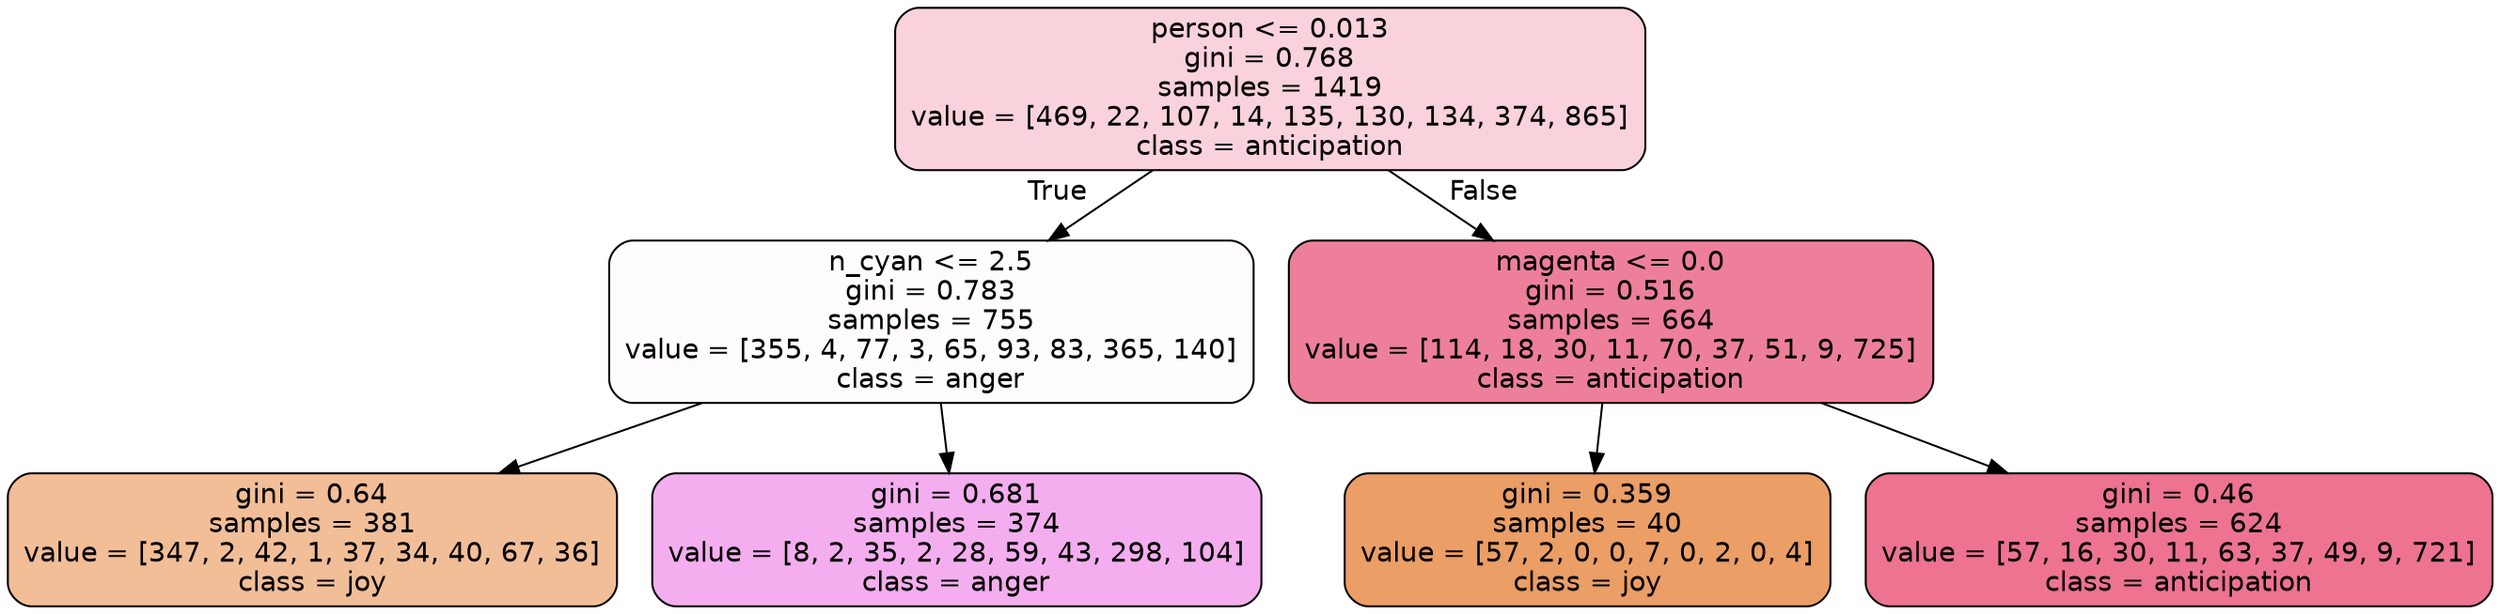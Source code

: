 digraph Tree {
node [shape=box, style="filled, rounded", color="black", fontname=helvetica] ;
edge [fontname=helvetica] ;
0 [label="person <= 0.013\ngini = 0.768\nsamples = 1419\nvalue = [469, 22, 107, 14, 135, 130, 134, 374, 865]\nclass = anticipation", fillcolor="#e5396439"] ;
1 [label="n_cyan <= 2.5\ngini = 0.783\nsamples = 755\nvalue = [355, 4, 77, 3, 65, 93, 83, 365, 140]\nclass = anger", fillcolor="#e539d703"] ;
0 -> 1 [labeldistance=2.5, labelangle=45, headlabel="True"] ;
2 [label="gini = 0.64\nsamples = 381\nvalue = [347, 2, 42, 1, 37, 34, 40, 67, 36]\nclass = joy", fillcolor="#e5813984"] ;
1 -> 2 ;
3 [label="gini = 0.681\nsamples = 374\nvalue = [8, 2, 35, 2, 28, 59, 43, 298, 104]\nclass = anger", fillcolor="#e539d768"] ;
1 -> 3 ;
4 [label="magenta <= 0.0\ngini = 0.516\nsamples = 664\nvalue = [114, 18, 30, 11, 70, 37, 51, 9, 725]\nclass = anticipation", fillcolor="#e53964a4"] ;
0 -> 4 [labeldistance=2.5, labelangle=-45, headlabel="False"] ;
5 [label="gini = 0.359\nsamples = 40\nvalue = [57, 2, 0, 0, 7, 0, 2, 0, 4]\nclass = joy", fillcolor="#e58139c4"] ;
4 -> 5 ;
6 [label="gini = 0.46\nsamples = 624\nvalue = [57, 16, 30, 11, 63, 37, 49, 9, 721]\nclass = anticipation", fillcolor="#e53964b4"] ;
4 -> 6 ;
}